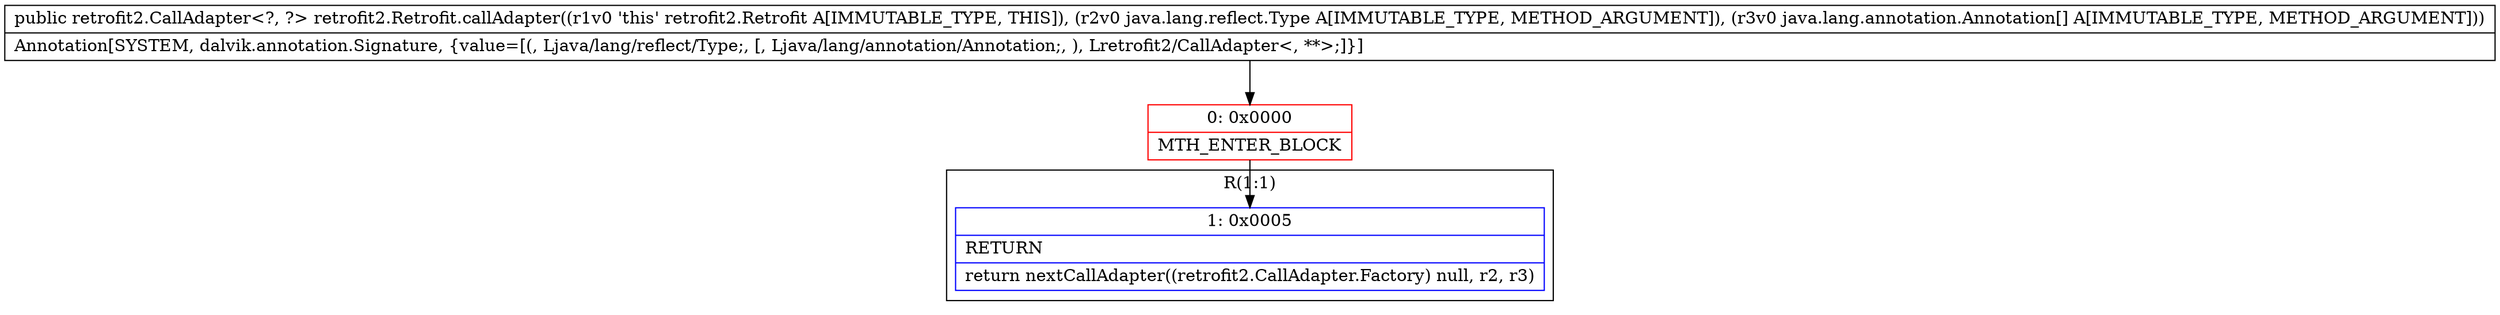 digraph "CFG forretrofit2.Retrofit.callAdapter(Ljava\/lang\/reflect\/Type;[Ljava\/lang\/annotation\/Annotation;)Lretrofit2\/CallAdapter;" {
subgraph cluster_Region_1880133400 {
label = "R(1:1)";
node [shape=record,color=blue];
Node_1 [shape=record,label="{1\:\ 0x0005|RETURN\l|return nextCallAdapter((retrofit2.CallAdapter.Factory) null, r2, r3)\l}"];
}
Node_0 [shape=record,color=red,label="{0\:\ 0x0000|MTH_ENTER_BLOCK\l}"];
MethodNode[shape=record,label="{public retrofit2.CallAdapter\<?, ?\> retrofit2.Retrofit.callAdapter((r1v0 'this' retrofit2.Retrofit A[IMMUTABLE_TYPE, THIS]), (r2v0 java.lang.reflect.Type A[IMMUTABLE_TYPE, METHOD_ARGUMENT]), (r3v0 java.lang.annotation.Annotation[] A[IMMUTABLE_TYPE, METHOD_ARGUMENT]))  | Annotation[SYSTEM, dalvik.annotation.Signature, \{value=[(, Ljava\/lang\/reflect\/Type;, [, Ljava\/lang\/annotation\/Annotation;, ), Lretrofit2\/CallAdapter\<, **\>;]\}]\l}"];
MethodNode -> Node_0;
Node_0 -> Node_1;
}

